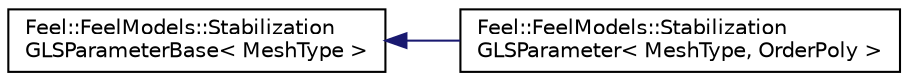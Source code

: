 digraph "Graphical Class Hierarchy"
{
 // LATEX_PDF_SIZE
  edge [fontname="Helvetica",fontsize="10",labelfontname="Helvetica",labelfontsize="10"];
  node [fontname="Helvetica",fontsize="10",shape=record];
  rankdir="LR";
  Node0 [label="Feel::FeelModels::Stabilization\lGLSParameterBase\< MeshType \>",height=0.2,width=0.4,color="black", fillcolor="white", style="filled",URL="$classFeel_1_1FeelModels_1_1StabilizationGLSParameterBase.html",tooltip=" "];
  Node0 -> Node1 [dir="back",color="midnightblue",fontsize="10",style="solid",fontname="Helvetica"];
  Node1 [label="Feel::FeelModels::Stabilization\lGLSParameter\< MeshType, OrderPoly \>",height=0.2,width=0.4,color="black", fillcolor="white", style="filled",URL="$classFeel_1_1FeelModels_1_1StabilizationGLSParameter.html",tooltip=" "];
}
